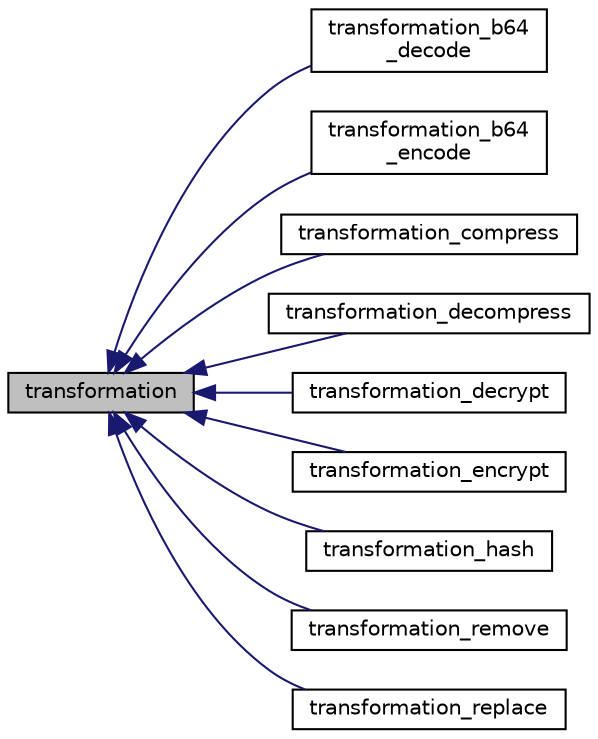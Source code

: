 digraph "transformation"
{
 // LATEX_PDF_SIZE
  edge [fontname="Helvetica",fontsize="10",labelfontname="Helvetica",labelfontsize="10"];
  node [fontname="Helvetica",fontsize="10",shape=record];
  rankdir="LR";
  Node1 [label="transformation",height=0.2,width=0.4,color="black", fillcolor="grey75", style="filled", fontcolor="black",tooltip="Base abstract class for data transformation classes."];
  Node1 -> Node2 [dir="back",color="midnightblue",fontsize="10",style="solid",fontname="Helvetica"];
  Node2 [label="transformation_b64\l_decode",height=0.2,width=0.4,color="black", fillcolor="white", style="filled",URL="$structtransformation__b64__decode.html",tooltip="A class that implements data base64 decoding transformation."];
  Node1 -> Node3 [dir="back",color="midnightblue",fontsize="10",style="solid",fontname="Helvetica"];
  Node3 [label="transformation_b64\l_encode",height=0.2,width=0.4,color="black", fillcolor="white", style="filled",URL="$structtransformation__b64__encode.html",tooltip="A class that implements data base64 encoding transformation."];
  Node1 -> Node4 [dir="back",color="midnightblue",fontsize="10",style="solid",fontname="Helvetica"];
  Node4 [label="transformation_compress",height=0.2,width=0.4,color="black", fillcolor="white", style="filled",URL="$structtransformation__compress.html",tooltip="A class that implements data compression transformation."];
  Node1 -> Node5 [dir="back",color="midnightblue",fontsize="10",style="solid",fontname="Helvetica"];
  Node5 [label="transformation_decompress",height=0.2,width=0.4,color="black", fillcolor="white", style="filled",URL="$structtransformation__decompress.html",tooltip="A class that implements data decompression transformation."];
  Node1 -> Node6 [dir="back",color="midnightblue",fontsize="10",style="solid",fontname="Helvetica"];
  Node6 [label="transformation_decrypt",height=0.2,width=0.4,color="black", fillcolor="white", style="filled",URL="$structtransformation__decrypt.html",tooltip="A class that implements data decryption transformation."];
  Node1 -> Node7 [dir="back",color="midnightblue",fontsize="10",style="solid",fontname="Helvetica"];
  Node7 [label="transformation_encrypt",height=0.2,width=0.4,color="black", fillcolor="white", style="filled",URL="$structtransformation__encrypt.html",tooltip="A class that implements data encryption transformation."];
  Node1 -> Node8 [dir="back",color="midnightblue",fontsize="10",style="solid",fontname="Helvetica"];
  Node8 [label="transformation_hash",height=0.2,width=0.4,color="black", fillcolor="white", style="filled",URL="$structtransformation__hash.html",tooltip="A class that implements hash transformation."];
  Node1 -> Node9 [dir="back",color="midnightblue",fontsize="10",style="solid",fontname="Helvetica"];
  Node9 [label="transformation_remove",height=0.2,width=0.4,color="black", fillcolor="white", style="filled",URL="$structtransformation__remove.html",tooltip="A class that implements data filtering transformation."];
  Node1 -> Node10 [dir="back",color="midnightblue",fontsize="10",style="solid",fontname="Helvetica"];
  Node10 [label="transformation_replace",height=0.2,width=0.4,color="black", fillcolor="white", style="filled",URL="$structtransformation__replace.html",tooltip="A class that implements byte replacement transformation."];
}
